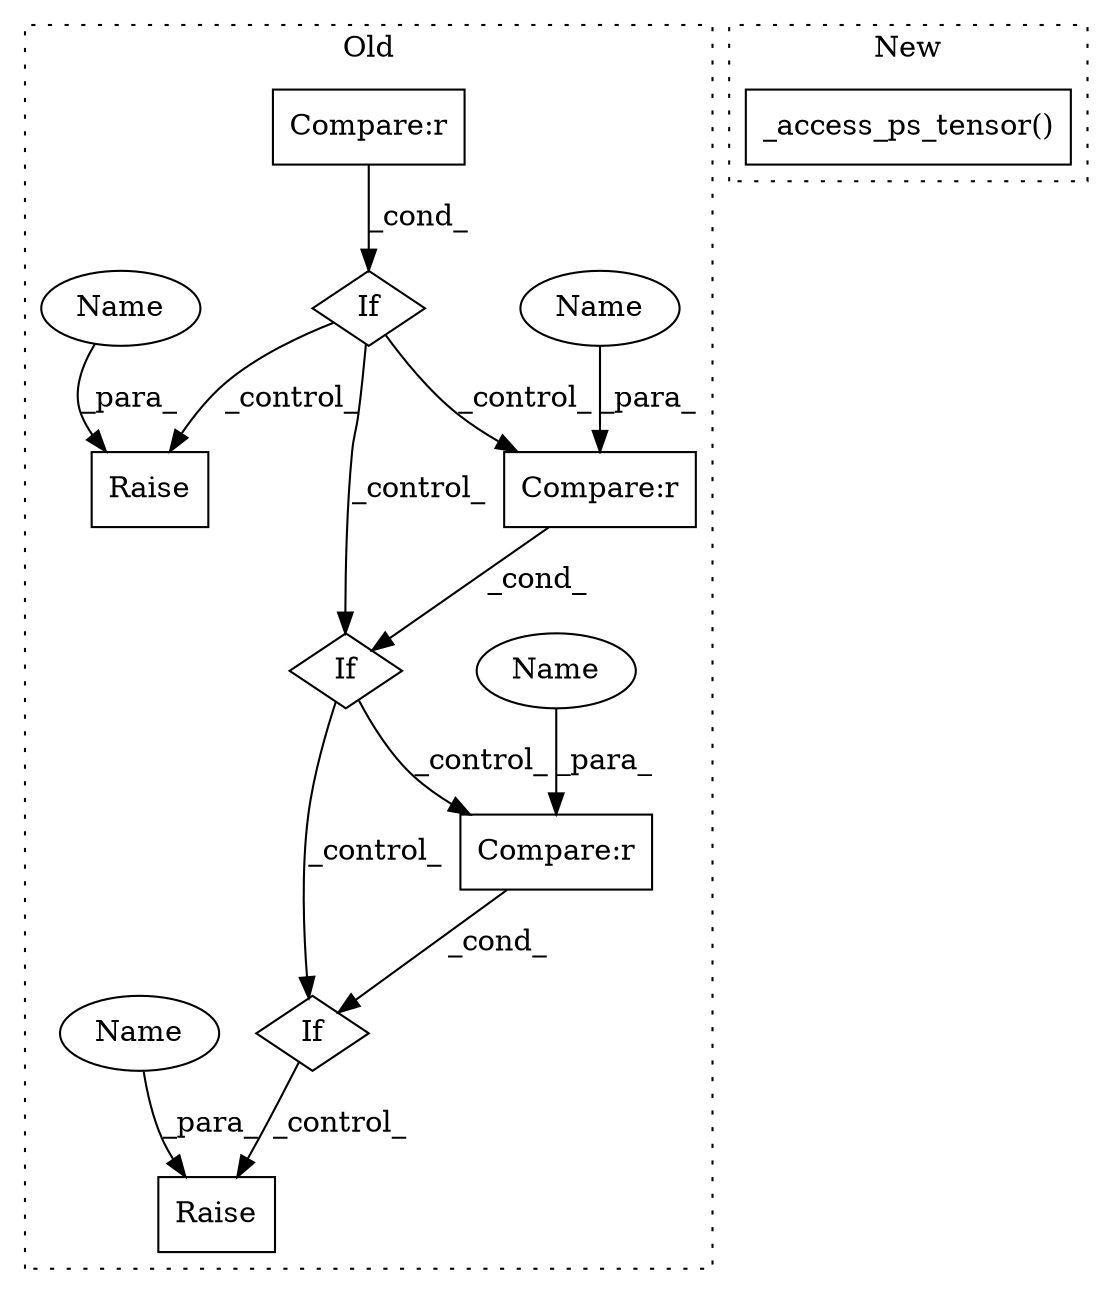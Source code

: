 digraph G {
subgraph cluster0 {
1 [label="Raise" a="91" s="3513" l="6" shape="box"];
3 [label="If" a="96" s="3263" l="3" shape="diamond"];
4 [label="Compare:r" a="40" s="3381" l="30" shape="box"];
5 [label="If" a="96" s="3381" l="0" shape="diamond"];
6 [label="Compare:r" a="40" s="3266" l="30" shape="box"];
7 [label="If" a="96" s="3163" l="3" shape="diamond"];
8 [label="Compare:r" a="40" s="3166" l="40" shape="box"];
9 [label="Raise" a="91" s="3220" l="6" shape="box"];
10 [label="Name" a="87" s="3381" l="11" shape="ellipse"];
11 [label="Name" a="87" s="3266" l="11" shape="ellipse"];
12 [label="Name" a="87" s="3519" l="10" shape="ellipse"];
13 [label="Name" a="87" s="3226" l="10" shape="ellipse"];
label = "Old";
style="dotted";
}
subgraph cluster1 {
2 [label="_access_ps_tensor()" a="75" s="3638,3672" l="23,1" shape="box"];
label = "New";
style="dotted";
}
3 -> 4 [label="_control_"];
3 -> 5 [label="_control_"];
4 -> 5 [label="_cond_"];
5 -> 1 [label="_control_"];
6 -> 3 [label="_cond_"];
7 -> 3 [label="_control_"];
7 -> 9 [label="_control_"];
7 -> 6 [label="_control_"];
8 -> 7 [label="_cond_"];
10 -> 4 [label="_para_"];
11 -> 6 [label="_para_"];
12 -> 1 [label="_para_"];
13 -> 9 [label="_para_"];
}